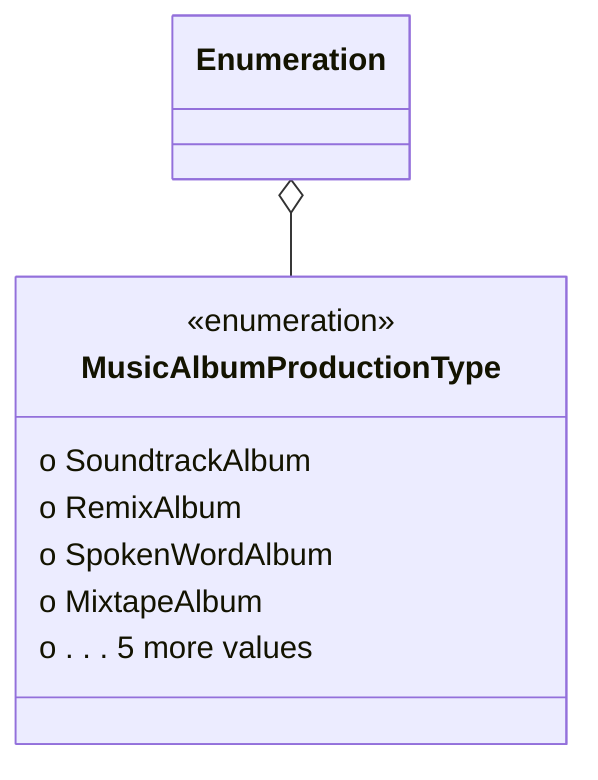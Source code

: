 classDiagram
Enumeration o-- MusicAlbumProductionType
  class MusicAlbumProductionType {
<<enumeration>>
  o SoundtrackAlbum
  o RemixAlbum
  o SpokenWordAlbum
  o MixtapeAlbum
  o . . . 5 more values
}